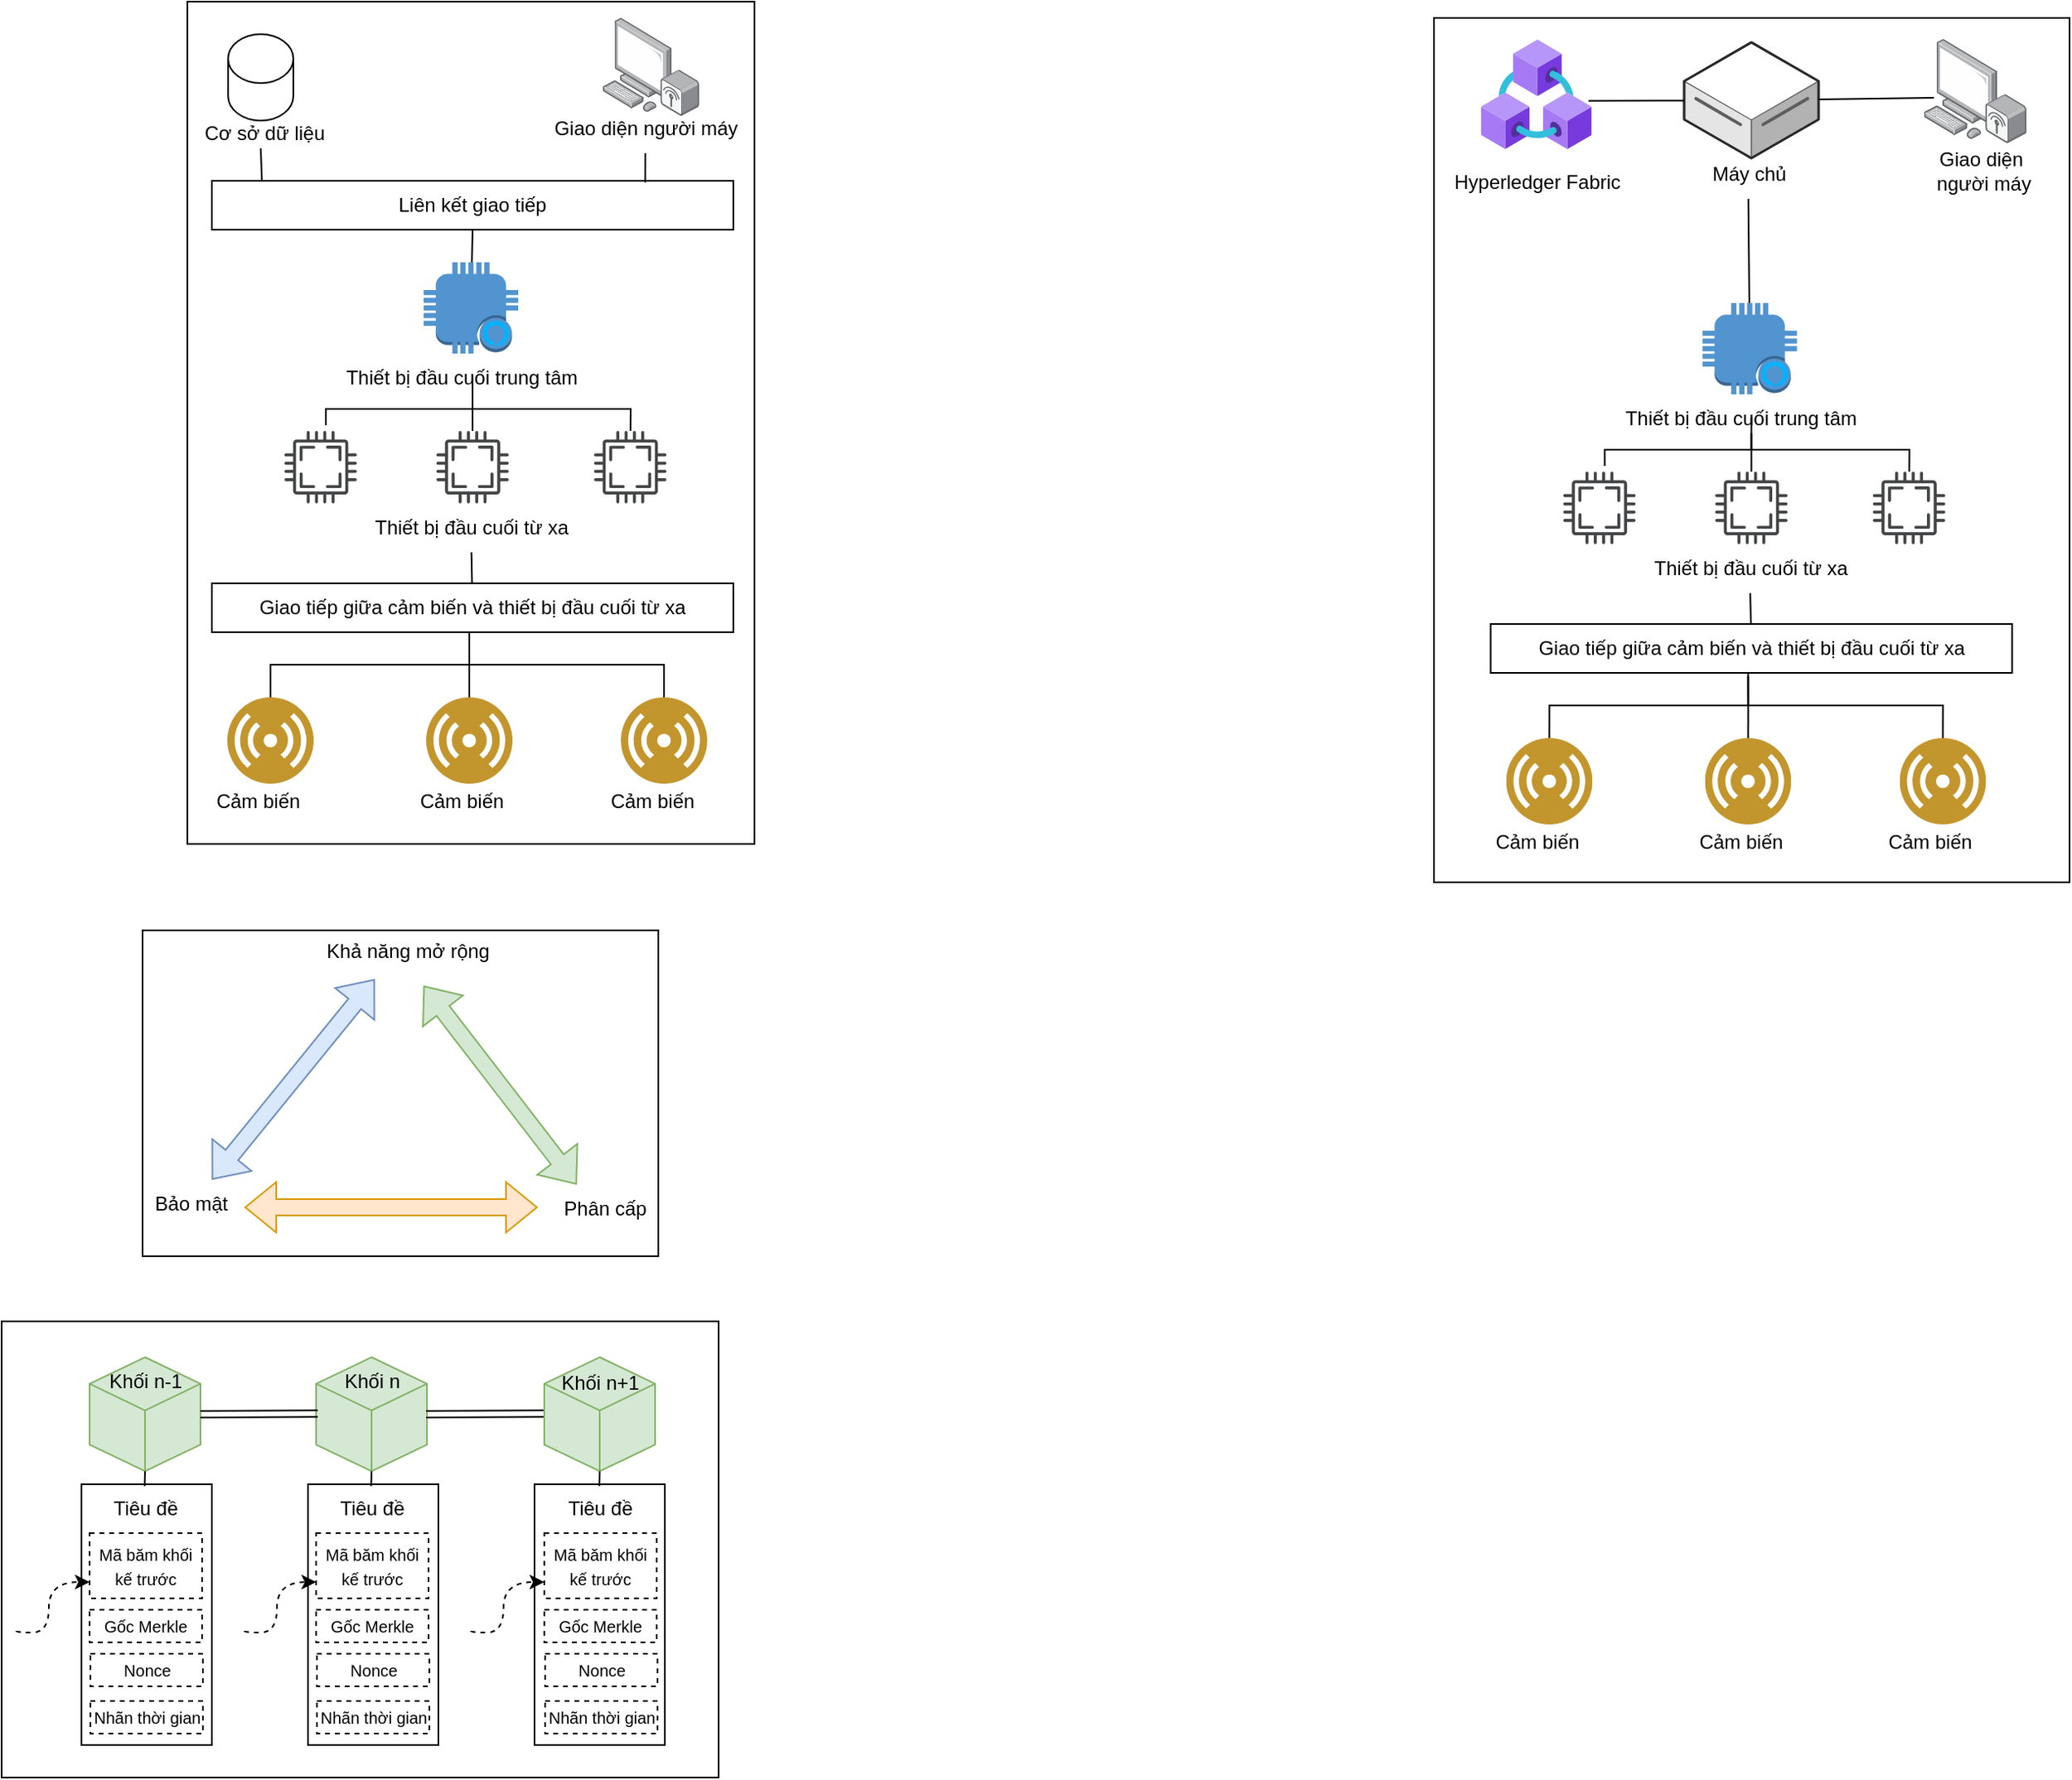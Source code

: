 <mxfile version="24.7.16">
  <diagram name="Page-1" id="Pyc1HJiHt39Cg1X_mi-Q">
    <mxGraphModel dx="1434" dy="915" grid="1" gridSize="10" guides="1" tooltips="1" connect="1" arrows="1" fold="1" page="1" pageScale="1" pageWidth="850" pageHeight="1100" math="0" shadow="0">
      <root>
        <mxCell id="0" />
        <mxCell id="1" parent="0" />
        <mxCell id="RsSEl8bwL20GWcuhyu3x-1" value="" style="shape=cylinder3;whiteSpace=wrap;html=1;boundedLbl=1;backgroundOutline=1;size=15;" parent="1" vertex="1">
          <mxGeometry x="170" y="30" width="40" height="53" as="geometry" />
        </mxCell>
        <mxCell id="RsSEl8bwL20GWcuhyu3x-3" value="" style="image;points=[];aspect=fixed;html=1;align=center;shadow=0;dashed=0;image=img/lib/allied_telesis/computer_and_terminals/Personal_Computer_Wireless.svg;" parent="1" vertex="1">
          <mxGeometry x="400" y="19.98" width="59" height="60.12" as="geometry" />
        </mxCell>
        <mxCell id="RsSEl8bwL20GWcuhyu3x-24" value="" style="edgeStyle=orthogonalEdgeStyle;rounded=0;orthogonalLoop=1;jettySize=auto;html=1;endArrow=none;endFill=0;" parent="1" source="RsSEl8bwL20GWcuhyu3x-5" edge="1">
          <mxGeometry relative="1" as="geometry">
            <mxPoint x="318" y="397.0" as="targetPoint" />
            <Array as="points">
              <mxPoint x="438" y="417" />
              <mxPoint x="318" y="417" />
            </Array>
          </mxGeometry>
        </mxCell>
        <mxCell id="RsSEl8bwL20GWcuhyu3x-5" value="" style="image;aspect=fixed;perimeter=ellipsePerimeter;html=1;align=center;shadow=0;dashed=0;fontColor=#4277BB;labelBackgroundColor=default;fontSize=12;spacingTop=3;image=img/lib/ibm/users/sensor.svg;" parent="1" vertex="1">
          <mxGeometry x="411" y="437" width="53" height="53" as="geometry" />
        </mxCell>
        <mxCell id="RsSEl8bwL20GWcuhyu3x-6" value="Giao tiếp giữa cảm biến và thiết bị đầu cuối từ xa" style="rounded=0;whiteSpace=wrap;html=1;" parent="1" vertex="1">
          <mxGeometry x="160" y="367" width="320" height="30" as="geometry" />
        </mxCell>
        <mxCell id="RsSEl8bwL20GWcuhyu3x-7" value="Liên kết giao tiếp" style="rounded=0;whiteSpace=wrap;html=1;" parent="1" vertex="1">
          <mxGeometry x="160" y="120" width="320" height="30" as="geometry" />
        </mxCell>
        <mxCell id="RsSEl8bwL20GWcuhyu3x-10" value="Cảm biến" style="text;html=1;align=center;verticalAlign=middle;resizable=0;points=[];autosize=1;strokeColor=none;fillColor=none;" parent="1" vertex="1">
          <mxGeometry x="394.5" y="486" width="70" height="30" as="geometry" />
        </mxCell>
        <mxCell id="RsSEl8bwL20GWcuhyu3x-23" value="" style="edgeStyle=orthogonalEdgeStyle;rounded=0;orthogonalLoop=1;jettySize=auto;html=1;endArrow=none;endFill=0;" parent="1" source="RsSEl8bwL20GWcuhyu3x-18" edge="1">
          <mxGeometry relative="1" as="geometry">
            <mxPoint x="318" y="417" as="targetPoint" />
            <Array as="points">
              <mxPoint x="318" y="417" />
            </Array>
          </mxGeometry>
        </mxCell>
        <mxCell id="RsSEl8bwL20GWcuhyu3x-18" value="" style="image;aspect=fixed;perimeter=ellipsePerimeter;html=1;align=center;shadow=0;dashed=0;fontColor=#4277BB;labelBackgroundColor=default;fontSize=12;spacingTop=3;image=img/lib/ibm/users/sensor.svg;" parent="1" vertex="1">
          <mxGeometry x="291.5" y="437" width="53" height="53" as="geometry" />
        </mxCell>
        <mxCell id="RsSEl8bwL20GWcuhyu3x-19" value="Cảm biến" style="text;html=1;align=center;verticalAlign=middle;resizable=0;points=[];autosize=1;strokeColor=none;fillColor=none;" parent="1" vertex="1">
          <mxGeometry x="278" y="486" width="70" height="30" as="geometry" />
        </mxCell>
        <mxCell id="RsSEl8bwL20GWcuhyu3x-22" value="" style="edgeStyle=orthogonalEdgeStyle;rounded=0;orthogonalLoop=1;jettySize=auto;html=1;endArrow=none;endFill=0;" parent="1" source="RsSEl8bwL20GWcuhyu3x-20" edge="1">
          <mxGeometry relative="1" as="geometry">
            <mxPoint x="318" y="399" as="targetPoint" />
            <Array as="points">
              <mxPoint x="196" y="417" />
              <mxPoint x="318" y="417" />
            </Array>
          </mxGeometry>
        </mxCell>
        <mxCell id="RsSEl8bwL20GWcuhyu3x-20" value="" style="image;aspect=fixed;perimeter=ellipsePerimeter;html=1;align=center;shadow=0;dashed=0;fontColor=#4277BB;labelBackgroundColor=default;fontSize=12;spacingTop=3;image=img/lib/ibm/users/sensor.svg;" parent="1" vertex="1">
          <mxGeometry x="169.5" y="437" width="53" height="53" as="geometry" />
        </mxCell>
        <mxCell id="RsSEl8bwL20GWcuhyu3x-21" value="Cảm biến" style="text;html=1;align=center;verticalAlign=middle;resizable=0;points=[];autosize=1;strokeColor=none;fillColor=none;" parent="1" vertex="1">
          <mxGeometry x="153" y="486" width="70" height="30" as="geometry" />
        </mxCell>
        <mxCell id="RsSEl8bwL20GWcuhyu3x-26" value="Cơ sở dữ liệu" style="text;html=1;align=center;verticalAlign=middle;resizable=0;points=[];autosize=1;strokeColor=none;fillColor=none;" parent="1" vertex="1">
          <mxGeometry x="142" y="76" width="100" height="30" as="geometry" />
        </mxCell>
        <mxCell id="RsSEl8bwL20GWcuhyu3x-27" value="Giao diện người máy" style="text;html=1;align=center;verticalAlign=middle;resizable=0;points=[];autosize=1;strokeColor=none;fillColor=none;" parent="1" vertex="1">
          <mxGeometry x="356" y="73" width="140" height="30" as="geometry" />
        </mxCell>
        <mxCell id="RsSEl8bwL20GWcuhyu3x-29" value="Thiết bị đầu cuối trung tâm" style="text;html=1;align=center;verticalAlign=middle;resizable=0;points=[];autosize=1;strokeColor=none;fillColor=none;" parent="1" vertex="1">
          <mxGeometry x="228" y="226" width="170" height="30" as="geometry" />
        </mxCell>
        <mxCell id="RsSEl8bwL20GWcuhyu3x-30" value="" style="sketch=0;pointerEvents=1;shadow=0;dashed=0;html=1;strokeColor=none;fillColor=#434445;aspect=fixed;labelPosition=center;verticalLabelPosition=bottom;verticalAlign=top;align=center;outlineConnect=0;shape=mxgraph.vvd.cpu;" parent="1" vertex="1">
          <mxGeometry x="394.5" y="273.5" width="44.5" height="44.5" as="geometry" />
        </mxCell>
        <mxCell id="RsSEl8bwL20GWcuhyu3x-32" value="" style="outlineConnect=0;dashed=0;verticalLabelPosition=bottom;verticalAlign=top;align=center;html=1;shape=mxgraph.aws3.alexa_enabled_device;fillColor=#5294CF;gradientColor=none;" parent="1" vertex="1">
          <mxGeometry x="290" y="170" width="58" height="56" as="geometry" />
        </mxCell>
        <mxCell id="RsSEl8bwL20GWcuhyu3x-33" value="Thiết bị đầu cuối từ xa" style="text;html=1;align=center;verticalAlign=middle;resizable=0;points=[];autosize=1;strokeColor=none;fillColor=none;" parent="1" vertex="1">
          <mxGeometry x="249" y="318" width="140" height="30" as="geometry" />
        </mxCell>
        <mxCell id="RsSEl8bwL20GWcuhyu3x-36" value="" style="endArrow=none;html=1;rounded=0;entryX=0.5;entryY=1;entryDx=0;entryDy=0;" parent="1" source="RsSEl8bwL20GWcuhyu3x-32" target="RsSEl8bwL20GWcuhyu3x-7" edge="1">
          <mxGeometry width="50" height="50" relative="1" as="geometry">
            <mxPoint x="230" y="270" as="sourcePoint" />
            <mxPoint x="280" y="220" as="targetPoint" />
          </mxGeometry>
        </mxCell>
        <mxCell id="RsSEl8bwL20GWcuhyu3x-37" value="" style="endArrow=none;html=1;rounded=0;exitX=0.096;exitY=0.01;exitDx=0;exitDy=0;exitPerimeter=0;" parent="1" source="RsSEl8bwL20GWcuhyu3x-7" edge="1">
          <mxGeometry width="50" height="50" relative="1" as="geometry">
            <mxPoint x="230" y="270" as="sourcePoint" />
            <mxPoint x="190" y="100" as="targetPoint" />
          </mxGeometry>
        </mxCell>
        <mxCell id="RsSEl8bwL20GWcuhyu3x-38" value="" style="sketch=0;pointerEvents=1;shadow=0;dashed=0;html=1;strokeColor=none;fillColor=#434445;aspect=fixed;labelPosition=center;verticalLabelPosition=bottom;verticalAlign=top;align=center;outlineConnect=0;shape=mxgraph.vvd.cpu;" parent="1" vertex="1">
          <mxGeometry x="297.75" y="273.5" width="44.5" height="44.5" as="geometry" />
        </mxCell>
        <mxCell id="RsSEl8bwL20GWcuhyu3x-40" value="" style="sketch=0;pointerEvents=1;shadow=0;dashed=0;html=1;strokeColor=none;fillColor=#434445;aspect=fixed;labelPosition=center;verticalLabelPosition=bottom;verticalAlign=top;align=center;outlineConnect=0;shape=mxgraph.vvd.cpu;" parent="1" vertex="1">
          <mxGeometry x="204.5" y="273.5" width="44.5" height="44.5" as="geometry" />
        </mxCell>
        <mxCell id="RsSEl8bwL20GWcuhyu3x-41" value="" style="endArrow=none;html=1;rounded=0;" parent="1" edge="1">
          <mxGeometry width="50" height="50" relative="1" as="geometry">
            <mxPoint x="230" y="270" as="sourcePoint" />
            <mxPoint x="320" y="240" as="targetPoint" />
            <Array as="points">
              <mxPoint x="230" y="260" />
              <mxPoint x="280" y="260" />
              <mxPoint x="320" y="260" />
            </Array>
          </mxGeometry>
        </mxCell>
        <mxCell id="RsSEl8bwL20GWcuhyu3x-42" value="" style="endArrow=none;html=1;rounded=0;" parent="1" source="RsSEl8bwL20GWcuhyu3x-38" edge="1">
          <mxGeometry width="50" height="50" relative="1" as="geometry">
            <mxPoint x="230" y="282" as="sourcePoint" />
            <mxPoint x="320" y="250" as="targetPoint" />
          </mxGeometry>
        </mxCell>
        <mxCell id="RsSEl8bwL20GWcuhyu3x-43" value="" style="endArrow=none;html=1;rounded=0;" parent="1" source="RsSEl8bwL20GWcuhyu3x-30" edge="1">
          <mxGeometry width="50" height="50" relative="1" as="geometry">
            <mxPoint x="420" y="272" as="sourcePoint" />
            <mxPoint x="320" y="260" as="targetPoint" />
            <Array as="points">
              <mxPoint x="417" y="260" />
              <mxPoint x="370" y="260" />
            </Array>
          </mxGeometry>
        </mxCell>
        <mxCell id="RsSEl8bwL20GWcuhyu3x-45" value="" style="endArrow=none;html=1;rounded=0;exitX=0.831;exitY=0.033;exitDx=0;exitDy=0;exitPerimeter=0;" parent="1" source="RsSEl8bwL20GWcuhyu3x-7" edge="1">
          <mxGeometry width="50" height="50" relative="1" as="geometry">
            <mxPoint x="230" y="320" as="sourcePoint" />
            <mxPoint x="426" y="103" as="targetPoint" />
          </mxGeometry>
        </mxCell>
        <mxCell id="RsSEl8bwL20GWcuhyu3x-46" value="" style="endArrow=none;html=1;rounded=0;" parent="1" source="RsSEl8bwL20GWcuhyu3x-6" target="RsSEl8bwL20GWcuhyu3x-33" edge="1">
          <mxGeometry width="50" height="50" relative="1" as="geometry">
            <mxPoint x="230" y="410" as="sourcePoint" />
            <mxPoint x="280" y="360" as="targetPoint" />
          </mxGeometry>
        </mxCell>
        <mxCell id="RsSEl8bwL20GWcuhyu3x-48" value="" style="rounded=0;whiteSpace=wrap;html=1;fillColor=none;" parent="1" vertex="1">
          <mxGeometry x="145" y="10" width="348" height="517" as="geometry" />
        </mxCell>
        <mxCell id="RsSEl8bwL20GWcuhyu3x-51" value="" style="rounded=0;whiteSpace=wrap;html=1;fillColor=none;" parent="1" vertex="1">
          <mxGeometry x="117.5" y="580" width="316.5" height="200" as="geometry" />
        </mxCell>
        <mxCell id="RsSEl8bwL20GWcuhyu3x-52" value="Khả năng mở rộng" style="text;html=1;align=center;verticalAlign=middle;resizable=0;points=[];autosize=1;strokeColor=none;fillColor=none;" parent="1" vertex="1">
          <mxGeometry x="220" y="578" width="120" height="30" as="geometry" />
        </mxCell>
        <mxCell id="RsSEl8bwL20GWcuhyu3x-53" value="Phân cấp" style="text;html=1;align=center;verticalAlign=middle;resizable=0;points=[];autosize=1;strokeColor=none;fillColor=none;" parent="1" vertex="1">
          <mxGeometry x="366" y="736" width="70" height="30" as="geometry" />
        </mxCell>
        <mxCell id="RsSEl8bwL20GWcuhyu3x-54" value="Bảo mật" style="text;html=1;align=center;verticalAlign=middle;resizable=0;points=[];autosize=1;strokeColor=none;fillColor=none;" parent="1" vertex="1">
          <mxGeometry x="112" y="733" width="70" height="30" as="geometry" />
        </mxCell>
        <mxCell id="RsSEl8bwL20GWcuhyu3x-56" value="" style="shape=flexArrow;endArrow=classic;startArrow=classic;html=1;rounded=0;fillColor=#ffe6cc;strokeColor=#d79b00;" parent="1" edge="1">
          <mxGeometry width="100" height="100" relative="1" as="geometry">
            <mxPoint x="180" y="750" as="sourcePoint" />
            <mxPoint x="360" y="750" as="targetPoint" />
          </mxGeometry>
        </mxCell>
        <mxCell id="RsSEl8bwL20GWcuhyu3x-60" value="" style="shape=flexArrow;endArrow=classic;startArrow=classic;html=1;rounded=0;fillColor=#dae8fc;strokeColor=#6c8ebf;" parent="1" edge="1">
          <mxGeometry width="100" height="100" relative="1" as="geometry">
            <mxPoint x="160" y="733.06" as="sourcePoint" />
            <mxPoint x="260" y="610" as="targetPoint" />
          </mxGeometry>
        </mxCell>
        <mxCell id="RsSEl8bwL20GWcuhyu3x-63" value="" style="shape=flexArrow;endArrow=classic;startArrow=classic;html=1;rounded=0;entryX=0.634;entryY=1.036;entryDx=0;entryDy=0;entryPerimeter=0;fillColor=#d5e8d4;strokeColor=#82b366;" parent="1" edge="1">
          <mxGeometry width="100" height="100" relative="1" as="geometry">
            <mxPoint x="383.92" y="736" as="sourcePoint" />
            <mxPoint x="289.92" y="614" as="targetPoint" />
          </mxGeometry>
        </mxCell>
        <mxCell id="RsSEl8bwL20GWcuhyu3x-65" value="" style="html=1;whiteSpace=wrap;shape=isoCube2;backgroundOutline=1;isoAngle=15;fillColor=#d5e8d4;strokeColor=#82b366;" parent="1" vertex="1">
          <mxGeometry x="85" y="842" width="68" height="70" as="geometry" />
        </mxCell>
        <mxCell id="RsSEl8bwL20GWcuhyu3x-66" value="Khối n-1" style="text;html=1;align=center;verticalAlign=middle;resizable=0;points=[];autosize=1;strokeColor=none;fillColor=none;" parent="1" vertex="1">
          <mxGeometry x="84" y="842" width="70" height="30" as="geometry" />
        </mxCell>
        <mxCell id="RsSEl8bwL20GWcuhyu3x-67" value="" style="rounded=0;whiteSpace=wrap;html=1;fillColor=none;" parent="1" vertex="1">
          <mxGeometry x="80" y="920" width="80" height="160" as="geometry" />
        </mxCell>
        <mxCell id="RsSEl8bwL20GWcuhyu3x-68" value="Tiêu đề" style="text;html=1;align=center;verticalAlign=middle;resizable=0;points=[];autosize=1;strokeColor=none;fillColor=none;" parent="1" vertex="1">
          <mxGeometry x="89" y="920" width="60" height="30" as="geometry" />
        </mxCell>
        <mxCell id="RsSEl8bwL20GWcuhyu3x-69" value="&lt;span style=&quot;font-size: 10px;&quot;&gt;Mã băm khối kế trước&lt;/span&gt;" style="rounded=0;whiteSpace=wrap;html=1;fillColor=none;dashed=1;strokeWidth=1;strokeColor=default;" parent="1" vertex="1">
          <mxGeometry x="85" y="950" width="69" height="40" as="geometry" />
        </mxCell>
        <mxCell id="RsSEl8bwL20GWcuhyu3x-70" value="&lt;font style=&quot;font-size: 10px;&quot;&gt;Gốc Merkle&lt;/font&gt;" style="rounded=0;whiteSpace=wrap;html=1;fillColor=none;dashed=1;" parent="1" vertex="1">
          <mxGeometry x="85" y="997" width="69" height="20" as="geometry" />
        </mxCell>
        <mxCell id="RsSEl8bwL20GWcuhyu3x-71" value="&lt;span style=&quot;font-size: 10px;&quot;&gt;Nonce&lt;/span&gt;" style="rounded=0;whiteSpace=wrap;html=1;fillColor=none;dashed=1;" parent="1" vertex="1">
          <mxGeometry x="85.5" y="1024" width="69" height="20" as="geometry" />
        </mxCell>
        <mxCell id="RsSEl8bwL20GWcuhyu3x-72" value="&lt;span style=&quot;font-size: 10px;&quot;&gt;Nhãn thời gian&lt;/span&gt;" style="rounded=0;whiteSpace=wrap;html=1;fillColor=none;dashed=1;" parent="1" vertex="1">
          <mxGeometry x="85.5" y="1053" width="69" height="20" as="geometry" />
        </mxCell>
        <mxCell id="RsSEl8bwL20GWcuhyu3x-73" value="" style="endArrow=none;html=1;rounded=0;entryX=0.5;entryY=1;entryDx=0;entryDy=0;entryPerimeter=0;exitX=0.496;exitY=0.038;exitDx=0;exitDy=0;exitPerimeter=0;" parent="1" source="RsSEl8bwL20GWcuhyu3x-68" target="RsSEl8bwL20GWcuhyu3x-65" edge="1">
          <mxGeometry width="50" height="50" relative="1" as="geometry">
            <mxPoint x="230" y="1000" as="sourcePoint" />
            <mxPoint x="280" y="950" as="targetPoint" />
          </mxGeometry>
        </mxCell>
        <mxCell id="RsSEl8bwL20GWcuhyu3x-74" value="" style="endArrow=classic;html=1;rounded=0;edgeStyle=orthogonalEdgeStyle;curved=1;dashed=1;entryX=0;entryY=0.75;entryDx=0;entryDy=0;" parent="1" target="RsSEl8bwL20GWcuhyu3x-69" edge="1">
          <mxGeometry width="50" height="50" relative="1" as="geometry">
            <mxPoint x="40" y="1010" as="sourcePoint" />
            <mxPoint x="100" y="967" as="targetPoint" />
            <Array as="points">
              <mxPoint x="40" y="1011" />
              <mxPoint x="60" y="1011" />
              <mxPoint x="60" y="980" />
            </Array>
          </mxGeometry>
        </mxCell>
        <mxCell id="RsSEl8bwL20GWcuhyu3x-76" value="" style="html=1;whiteSpace=wrap;shape=isoCube2;backgroundOutline=1;isoAngle=15;fillColor=#d5e8d4;strokeColor=#82b366;" parent="1" vertex="1">
          <mxGeometry x="224" y="842" width="68" height="70" as="geometry" />
        </mxCell>
        <mxCell id="RsSEl8bwL20GWcuhyu3x-77" value="Khối n" style="text;html=1;align=center;verticalAlign=middle;resizable=0;points=[];autosize=1;strokeColor=none;fillColor=none;" parent="1" vertex="1">
          <mxGeometry x="228" y="842" width="60" height="30" as="geometry" />
        </mxCell>
        <mxCell id="RsSEl8bwL20GWcuhyu3x-78" value="" style="rounded=0;whiteSpace=wrap;html=1;fillColor=none;" parent="1" vertex="1">
          <mxGeometry x="219" y="920" width="80" height="160" as="geometry" />
        </mxCell>
        <mxCell id="RsSEl8bwL20GWcuhyu3x-79" value="Tiêu đề" style="text;html=1;align=center;verticalAlign=middle;resizable=0;points=[];autosize=1;strokeColor=none;fillColor=none;" parent="1" vertex="1">
          <mxGeometry x="228" y="920" width="60" height="30" as="geometry" />
        </mxCell>
        <mxCell id="RsSEl8bwL20GWcuhyu3x-80" value="&lt;span style=&quot;font-size: 10px;&quot;&gt;Mã băm khối kế trước&lt;/span&gt;" style="rounded=0;whiteSpace=wrap;html=1;fillColor=none;dashed=1;strokeWidth=1;strokeColor=default;" parent="1" vertex="1">
          <mxGeometry x="224" y="950" width="69" height="40" as="geometry" />
        </mxCell>
        <mxCell id="RsSEl8bwL20GWcuhyu3x-81" value="&lt;font style=&quot;font-size: 10px;&quot;&gt;Gốc Merkle&lt;/font&gt;" style="rounded=0;whiteSpace=wrap;html=1;fillColor=none;dashed=1;" parent="1" vertex="1">
          <mxGeometry x="224" y="997" width="69" height="20" as="geometry" />
        </mxCell>
        <mxCell id="RsSEl8bwL20GWcuhyu3x-82" value="&lt;span style=&quot;font-size: 10px;&quot;&gt;Nonce&lt;/span&gt;" style="rounded=0;whiteSpace=wrap;html=1;fillColor=none;dashed=1;" parent="1" vertex="1">
          <mxGeometry x="224.5" y="1024" width="69" height="20" as="geometry" />
        </mxCell>
        <mxCell id="RsSEl8bwL20GWcuhyu3x-83" value="&lt;span style=&quot;font-size: 10px;&quot;&gt;Nhãn thời gian&lt;/span&gt;" style="rounded=0;whiteSpace=wrap;html=1;fillColor=none;dashed=1;" parent="1" vertex="1">
          <mxGeometry x="224.5" y="1053" width="69" height="20" as="geometry" />
        </mxCell>
        <mxCell id="RsSEl8bwL20GWcuhyu3x-84" value="" style="endArrow=none;html=1;rounded=0;entryX=0.5;entryY=1;entryDx=0;entryDy=0;entryPerimeter=0;exitX=0.496;exitY=0.038;exitDx=0;exitDy=0;exitPerimeter=0;" parent="1" source="RsSEl8bwL20GWcuhyu3x-79" target="RsSEl8bwL20GWcuhyu3x-76" edge="1">
          <mxGeometry width="50" height="50" relative="1" as="geometry">
            <mxPoint x="369" y="1000" as="sourcePoint" />
            <mxPoint x="419" y="950" as="targetPoint" />
          </mxGeometry>
        </mxCell>
        <mxCell id="RsSEl8bwL20GWcuhyu3x-85" value="" style="endArrow=classic;html=1;rounded=0;edgeStyle=orthogonalEdgeStyle;curved=1;dashed=1;entryX=0;entryY=0.75;entryDx=0;entryDy=0;" parent="1" target="RsSEl8bwL20GWcuhyu3x-80" edge="1">
          <mxGeometry width="50" height="50" relative="1" as="geometry">
            <mxPoint x="180" y="1010" as="sourcePoint" />
            <mxPoint x="240" y="967" as="targetPoint" />
            <Array as="points">
              <mxPoint x="180" y="1011" />
              <mxPoint x="200" y="1011" />
              <mxPoint x="200" y="980" />
            </Array>
          </mxGeometry>
        </mxCell>
        <mxCell id="RsSEl8bwL20GWcuhyu3x-86" value="" style="html=1;whiteSpace=wrap;shape=isoCube2;backgroundOutline=1;isoAngle=15;fillColor=#d5e8d4;strokeColor=#82b366;" parent="1" vertex="1">
          <mxGeometry x="364" y="842" width="68" height="70" as="geometry" />
        </mxCell>
        <mxCell id="RsSEl8bwL20GWcuhyu3x-87" value="Khối n+1" style="text;html=1;align=center;verticalAlign=middle;resizable=0;points=[];autosize=1;strokeColor=none;fillColor=none;" parent="1" vertex="1">
          <mxGeometry x="363" y="843" width="70" height="30" as="geometry" />
        </mxCell>
        <mxCell id="RsSEl8bwL20GWcuhyu3x-88" value="" style="rounded=0;whiteSpace=wrap;html=1;fillColor=none;" parent="1" vertex="1">
          <mxGeometry x="358" y="920" width="80" height="160" as="geometry" />
        </mxCell>
        <mxCell id="RsSEl8bwL20GWcuhyu3x-89" value="Tiêu đề" style="text;html=1;align=center;verticalAlign=middle;resizable=0;points=[];autosize=1;strokeColor=none;fillColor=none;" parent="1" vertex="1">
          <mxGeometry x="368" y="920" width="60" height="30" as="geometry" />
        </mxCell>
        <mxCell id="RsSEl8bwL20GWcuhyu3x-90" value="&lt;span style=&quot;font-size: 10px;&quot;&gt;Mã băm khối kế trước&lt;/span&gt;" style="rounded=0;whiteSpace=wrap;html=1;fillColor=none;dashed=1;strokeWidth=1;strokeColor=default;" parent="1" vertex="1">
          <mxGeometry x="364" y="950" width="69" height="40" as="geometry" />
        </mxCell>
        <mxCell id="RsSEl8bwL20GWcuhyu3x-91" value="&lt;font style=&quot;font-size: 10px;&quot;&gt;Gốc Merkle&lt;/font&gt;" style="rounded=0;whiteSpace=wrap;html=1;fillColor=none;dashed=1;" parent="1" vertex="1">
          <mxGeometry x="364" y="997" width="69" height="20" as="geometry" />
        </mxCell>
        <mxCell id="RsSEl8bwL20GWcuhyu3x-92" value="&lt;span style=&quot;font-size: 10px;&quot;&gt;Nonce&lt;/span&gt;" style="rounded=0;whiteSpace=wrap;html=1;fillColor=none;dashed=1;" parent="1" vertex="1">
          <mxGeometry x="364.5" y="1024" width="69" height="20" as="geometry" />
        </mxCell>
        <mxCell id="RsSEl8bwL20GWcuhyu3x-93" value="&lt;span style=&quot;font-size: 10px;&quot;&gt;Nhãn thời gian&lt;/span&gt;" style="rounded=0;whiteSpace=wrap;html=1;fillColor=none;dashed=1;" parent="1" vertex="1">
          <mxGeometry x="364.5" y="1053" width="69" height="20" as="geometry" />
        </mxCell>
        <mxCell id="RsSEl8bwL20GWcuhyu3x-94" value="" style="endArrow=none;html=1;rounded=0;entryX=0.5;entryY=1;entryDx=0;entryDy=0;entryPerimeter=0;exitX=0.496;exitY=0.038;exitDx=0;exitDy=0;exitPerimeter=0;" parent="1" source="RsSEl8bwL20GWcuhyu3x-89" target="RsSEl8bwL20GWcuhyu3x-86" edge="1">
          <mxGeometry width="50" height="50" relative="1" as="geometry">
            <mxPoint x="504" y="1000" as="sourcePoint" />
            <mxPoint x="554" y="950" as="targetPoint" />
          </mxGeometry>
        </mxCell>
        <mxCell id="RsSEl8bwL20GWcuhyu3x-95" value="" style="endArrow=classic;html=1;rounded=0;edgeStyle=orthogonalEdgeStyle;curved=1;dashed=1;entryX=0;entryY=0.75;entryDx=0;entryDy=0;" parent="1" target="RsSEl8bwL20GWcuhyu3x-90" edge="1">
          <mxGeometry width="50" height="50" relative="1" as="geometry">
            <mxPoint x="319" y="1010" as="sourcePoint" />
            <mxPoint x="379" y="967" as="targetPoint" />
            <Array as="points">
              <mxPoint x="319" y="1011" />
              <mxPoint x="339" y="1011" />
              <mxPoint x="339" y="980" />
            </Array>
          </mxGeometry>
        </mxCell>
        <mxCell id="RsSEl8bwL20GWcuhyu3x-103" value="" style="shape=link;html=1;rounded=0;exitX=1;exitY=0.5;exitDx=0;exitDy=0;exitPerimeter=0;" parent="1" source="RsSEl8bwL20GWcuhyu3x-65" edge="1">
          <mxGeometry width="100" relative="1" as="geometry">
            <mxPoint x="150" y="877" as="sourcePoint" />
            <mxPoint x="225" y="876.66" as="targetPoint" />
          </mxGeometry>
        </mxCell>
        <mxCell id="RsSEl8bwL20GWcuhyu3x-105" value="" style="shape=link;html=1;rounded=0;exitX=1;exitY=0.5;exitDx=0;exitDy=0;exitPerimeter=0;" parent="1" edge="1">
          <mxGeometry width="100" relative="1" as="geometry">
            <mxPoint x="291.5" y="877" as="sourcePoint" />
            <mxPoint x="363.5" y="876.66" as="targetPoint" />
          </mxGeometry>
        </mxCell>
        <mxCell id="RsSEl8bwL20GWcuhyu3x-107" value="" style="rounded=0;whiteSpace=wrap;html=1;fillColor=none;" parent="1" vertex="1">
          <mxGeometry x="31" y="820" width="440" height="280" as="geometry" />
        </mxCell>
        <mxCell id="T-dlGKyjwt6WuHNLVkUS-2" value="" style="image;points=[];aspect=fixed;html=1;align=center;shadow=0;dashed=0;image=img/lib/allied_telesis/computer_and_terminals/Personal_Computer_Wireless.svg;" vertex="1" parent="1">
          <mxGeometry x="1210.75" y="32.9" width="62.81" height="64" as="geometry" />
        </mxCell>
        <mxCell id="T-dlGKyjwt6WuHNLVkUS-3" value="" style="edgeStyle=orthogonalEdgeStyle;rounded=0;orthogonalLoop=1;jettySize=auto;html=1;endArrow=none;endFill=0;" edge="1" parent="1" source="T-dlGKyjwt6WuHNLVkUS-4">
          <mxGeometry relative="1" as="geometry">
            <mxPoint x="1102.75" y="422.0" as="targetPoint" />
            <Array as="points">
              <mxPoint x="1222.75" y="442" />
              <mxPoint x="1102.75" y="442" />
            </Array>
          </mxGeometry>
        </mxCell>
        <mxCell id="T-dlGKyjwt6WuHNLVkUS-4" value="" style="image;aspect=fixed;perimeter=ellipsePerimeter;html=1;align=center;shadow=0;dashed=0;fontColor=#4277BB;labelBackgroundColor=default;fontSize=12;spacingTop=3;image=img/lib/ibm/users/sensor.svg;" vertex="1" parent="1">
          <mxGeometry x="1195.75" y="462" width="53" height="53" as="geometry" />
        </mxCell>
        <mxCell id="T-dlGKyjwt6WuHNLVkUS-5" value="Giao tiếp giữa cảm biến và thiết bị đầu cuối từ xa" style="rounded=0;whiteSpace=wrap;html=1;" vertex="1" parent="1">
          <mxGeometry x="944.75" y="392" width="320" height="30" as="geometry" />
        </mxCell>
        <mxCell id="T-dlGKyjwt6WuHNLVkUS-7" value="Cảm biến" style="text;html=1;align=center;verticalAlign=middle;resizable=0;points=[];autosize=1;strokeColor=none;fillColor=none;" vertex="1" parent="1">
          <mxGeometry x="1179.25" y="511" width="70" height="30" as="geometry" />
        </mxCell>
        <mxCell id="T-dlGKyjwt6WuHNLVkUS-8" value="" style="edgeStyle=orthogonalEdgeStyle;rounded=0;orthogonalLoop=1;jettySize=auto;html=1;endArrow=none;endFill=0;" edge="1" parent="1" source="T-dlGKyjwt6WuHNLVkUS-9">
          <mxGeometry relative="1" as="geometry">
            <mxPoint x="1102.75" y="442" as="targetPoint" />
            <Array as="points">
              <mxPoint x="1102.75" y="442" />
            </Array>
          </mxGeometry>
        </mxCell>
        <mxCell id="T-dlGKyjwt6WuHNLVkUS-9" value="" style="image;aspect=fixed;perimeter=ellipsePerimeter;html=1;align=center;shadow=0;dashed=0;fontColor=#4277BB;labelBackgroundColor=default;fontSize=12;spacingTop=3;image=img/lib/ibm/users/sensor.svg;" vertex="1" parent="1">
          <mxGeometry x="1076.25" y="462" width="53" height="53" as="geometry" />
        </mxCell>
        <mxCell id="T-dlGKyjwt6WuHNLVkUS-10" value="Cảm biến" style="text;html=1;align=center;verticalAlign=middle;resizable=0;points=[];autosize=1;strokeColor=none;fillColor=none;" vertex="1" parent="1">
          <mxGeometry x="1062.75" y="511" width="70" height="30" as="geometry" />
        </mxCell>
        <mxCell id="T-dlGKyjwt6WuHNLVkUS-11" value="" style="edgeStyle=orthogonalEdgeStyle;rounded=0;orthogonalLoop=1;jettySize=auto;html=1;endArrow=none;endFill=0;" edge="1" parent="1" source="T-dlGKyjwt6WuHNLVkUS-12">
          <mxGeometry relative="1" as="geometry">
            <mxPoint x="1102.75" y="424" as="targetPoint" />
            <Array as="points">
              <mxPoint x="980.75" y="442" />
              <mxPoint x="1102.75" y="442" />
            </Array>
          </mxGeometry>
        </mxCell>
        <mxCell id="T-dlGKyjwt6WuHNLVkUS-12" value="" style="image;aspect=fixed;perimeter=ellipsePerimeter;html=1;align=center;shadow=0;dashed=0;fontColor=#4277BB;labelBackgroundColor=default;fontSize=12;spacingTop=3;image=img/lib/ibm/users/sensor.svg;" vertex="1" parent="1">
          <mxGeometry x="954.25" y="462" width="53" height="53" as="geometry" />
        </mxCell>
        <mxCell id="T-dlGKyjwt6WuHNLVkUS-13" value="Cảm biến" style="text;html=1;align=center;verticalAlign=middle;resizable=0;points=[];autosize=1;strokeColor=none;fillColor=none;" vertex="1" parent="1">
          <mxGeometry x="937.75" y="511" width="70" height="30" as="geometry" />
        </mxCell>
        <mxCell id="T-dlGKyjwt6WuHNLVkUS-14" value="Hyperledger Fabric" style="text;html=1;align=center;verticalAlign=middle;resizable=0;points=[];autosize=1;strokeColor=none;fillColor=none;" vertex="1" parent="1">
          <mxGeometry x="907.75" y="106" width="130" height="30" as="geometry" />
        </mxCell>
        <mxCell id="T-dlGKyjwt6WuHNLVkUS-15" value="Giao diện&amp;nbsp;&lt;div&gt;người máy&lt;/div&gt;" style="text;html=1;align=center;verticalAlign=middle;resizable=0;points=[];autosize=1;strokeColor=none;fillColor=none;" vertex="1" parent="1">
          <mxGeometry x="1206.75" y="93.9" width="80" height="40" as="geometry" />
        </mxCell>
        <mxCell id="T-dlGKyjwt6WuHNLVkUS-16" value="Thiết bị đầu cuối trung tâm" style="text;html=1;align=center;verticalAlign=middle;resizable=0;points=[];autosize=1;strokeColor=none;fillColor=none;" vertex="1" parent="1">
          <mxGeometry x="1012.75" y="251" width="170" height="30" as="geometry" />
        </mxCell>
        <mxCell id="T-dlGKyjwt6WuHNLVkUS-17" value="" style="sketch=0;pointerEvents=1;shadow=0;dashed=0;html=1;strokeColor=none;fillColor=#434445;aspect=fixed;labelPosition=center;verticalLabelPosition=bottom;verticalAlign=top;align=center;outlineConnect=0;shape=mxgraph.vvd.cpu;" vertex="1" parent="1">
          <mxGeometry x="1179.25" y="298.5" width="44.5" height="44.5" as="geometry" />
        </mxCell>
        <mxCell id="T-dlGKyjwt6WuHNLVkUS-18" value="" style="outlineConnect=0;dashed=0;verticalLabelPosition=bottom;verticalAlign=top;align=center;html=1;shape=mxgraph.aws3.alexa_enabled_device;fillColor=#5294CF;gradientColor=none;" vertex="1" parent="1">
          <mxGeometry x="1074.75" y="195" width="58" height="56" as="geometry" />
        </mxCell>
        <mxCell id="T-dlGKyjwt6WuHNLVkUS-19" value="Thiết bị đầu cuối từ xa" style="text;html=1;align=center;verticalAlign=middle;resizable=0;points=[];autosize=1;strokeColor=none;fillColor=none;" vertex="1" parent="1">
          <mxGeometry x="1033.75" y="343" width="140" height="30" as="geometry" />
        </mxCell>
        <mxCell id="T-dlGKyjwt6WuHNLVkUS-20" value="" style="endArrow=none;html=1;rounded=0;" edge="1" parent="1" source="T-dlGKyjwt6WuHNLVkUS-38" target="T-dlGKyjwt6WuHNLVkUS-33">
          <mxGeometry width="50" height="50" relative="1" as="geometry">
            <mxPoint x="1014.75" y="295" as="sourcePoint" />
            <mxPoint x="1104.75" y="175" as="targetPoint" />
          </mxGeometry>
        </mxCell>
        <mxCell id="T-dlGKyjwt6WuHNLVkUS-22" value="" style="sketch=0;pointerEvents=1;shadow=0;dashed=0;html=1;strokeColor=none;fillColor=#434445;aspect=fixed;labelPosition=center;verticalLabelPosition=bottom;verticalAlign=top;align=center;outlineConnect=0;shape=mxgraph.vvd.cpu;" vertex="1" parent="1">
          <mxGeometry x="1082.5" y="298.5" width="44.5" height="44.5" as="geometry" />
        </mxCell>
        <mxCell id="T-dlGKyjwt6WuHNLVkUS-23" value="" style="sketch=0;pointerEvents=1;shadow=0;dashed=0;html=1;strokeColor=none;fillColor=#434445;aspect=fixed;labelPosition=center;verticalLabelPosition=bottom;verticalAlign=top;align=center;outlineConnect=0;shape=mxgraph.vvd.cpu;" vertex="1" parent="1">
          <mxGeometry x="989.25" y="298.5" width="44.5" height="44.5" as="geometry" />
        </mxCell>
        <mxCell id="T-dlGKyjwt6WuHNLVkUS-24" value="" style="endArrow=none;html=1;rounded=0;" edge="1" parent="1">
          <mxGeometry width="50" height="50" relative="1" as="geometry">
            <mxPoint x="1014.75" y="295" as="sourcePoint" />
            <mxPoint x="1104.75" y="265" as="targetPoint" />
            <Array as="points">
              <mxPoint x="1014.75" y="285" />
              <mxPoint x="1064.75" y="285" />
              <mxPoint x="1104.75" y="285" />
            </Array>
          </mxGeometry>
        </mxCell>
        <mxCell id="T-dlGKyjwt6WuHNLVkUS-25" value="" style="endArrow=none;html=1;rounded=0;" edge="1" parent="1" source="T-dlGKyjwt6WuHNLVkUS-22">
          <mxGeometry width="50" height="50" relative="1" as="geometry">
            <mxPoint x="1014.75" y="307" as="sourcePoint" />
            <mxPoint x="1104.75" y="275" as="targetPoint" />
          </mxGeometry>
        </mxCell>
        <mxCell id="T-dlGKyjwt6WuHNLVkUS-26" value="" style="endArrow=none;html=1;rounded=0;" edge="1" parent="1" source="T-dlGKyjwt6WuHNLVkUS-17">
          <mxGeometry width="50" height="50" relative="1" as="geometry">
            <mxPoint x="1204.75" y="297" as="sourcePoint" />
            <mxPoint x="1104.75" y="285" as="targetPoint" />
            <Array as="points">
              <mxPoint x="1201.75" y="285" />
              <mxPoint x="1154.75" y="285" />
            </Array>
          </mxGeometry>
        </mxCell>
        <mxCell id="T-dlGKyjwt6WuHNLVkUS-28" value="" style="endArrow=none;html=1;rounded=0;" edge="1" parent="1" source="T-dlGKyjwt6WuHNLVkUS-5" target="T-dlGKyjwt6WuHNLVkUS-19">
          <mxGeometry width="50" height="50" relative="1" as="geometry">
            <mxPoint x="1014.75" y="435" as="sourcePoint" />
            <mxPoint x="1064.75" y="385" as="targetPoint" />
          </mxGeometry>
        </mxCell>
        <mxCell id="T-dlGKyjwt6WuHNLVkUS-29" value="" style="rounded=0;whiteSpace=wrap;html=1;fillColor=none;" vertex="1" parent="1">
          <mxGeometry x="910" y="20" width="390" height="530.5" as="geometry" />
        </mxCell>
        <mxCell id="T-dlGKyjwt6WuHNLVkUS-30" value="" style="image;aspect=fixed;html=1;points=[];align=center;fontSize=12;image=img/lib/azure2/blockchain/Azure_Blockchain_Service.svg;" vertex="1" parent="1">
          <mxGeometry x="938.75" y="32.9" width="68" height="68" as="geometry" />
        </mxCell>
        <mxCell id="T-dlGKyjwt6WuHNLVkUS-33" value="" style="verticalLabelPosition=bottom;html=1;verticalAlign=top;strokeWidth=1;align=center;outlineConnect=0;dashed=0;outlineConnect=0;shape=mxgraph.aws3d.dataServer;strokeColor=#5E5E5E;aspect=fixed;" vertex="1" parent="1">
          <mxGeometry x="1063.5" y="35" width="82.5" height="71.1" as="geometry" />
        </mxCell>
        <mxCell id="T-dlGKyjwt6WuHNLVkUS-34" value="" style="endArrow=none;html=1;rounded=0;entryX=0.971;entryY=0.559;entryDx=0;entryDy=0;entryPerimeter=0;" edge="1" parent="1" source="T-dlGKyjwt6WuHNLVkUS-33" target="T-dlGKyjwt6WuHNLVkUS-30">
          <mxGeometry width="50" height="50" relative="1" as="geometry">
            <mxPoint x="596.75" y="419" as="sourcePoint" />
            <mxPoint x="916.75" y="279" as="targetPoint" />
          </mxGeometry>
        </mxCell>
        <mxCell id="T-dlGKyjwt6WuHNLVkUS-36" value="" style="endArrow=none;html=1;rounded=0;" edge="1" parent="1" source="T-dlGKyjwt6WuHNLVkUS-33">
          <mxGeometry width="50" height="50" relative="1" as="geometry">
            <mxPoint x="596.75" y="419" as="sourcePoint" />
            <mxPoint x="1216.75" y="69" as="targetPoint" />
          </mxGeometry>
        </mxCell>
        <mxCell id="T-dlGKyjwt6WuHNLVkUS-39" value="" style="endArrow=none;html=1;rounded=0;" edge="1" parent="1" source="T-dlGKyjwt6WuHNLVkUS-18" target="T-dlGKyjwt6WuHNLVkUS-38">
          <mxGeometry width="50" height="50" relative="1" as="geometry">
            <mxPoint x="1103.75" y="195" as="sourcePoint" />
            <mxPoint x="1104.75" y="106" as="targetPoint" />
          </mxGeometry>
        </mxCell>
        <mxCell id="T-dlGKyjwt6WuHNLVkUS-38" value="Máy chủ" style="text;html=1;align=center;verticalAlign=middle;resizable=0;points=[];autosize=1;strokeColor=none;fillColor=none;" vertex="1" parent="1">
          <mxGeometry x="1067.75" y="101" width="70" height="30" as="geometry" />
        </mxCell>
      </root>
    </mxGraphModel>
  </diagram>
</mxfile>

